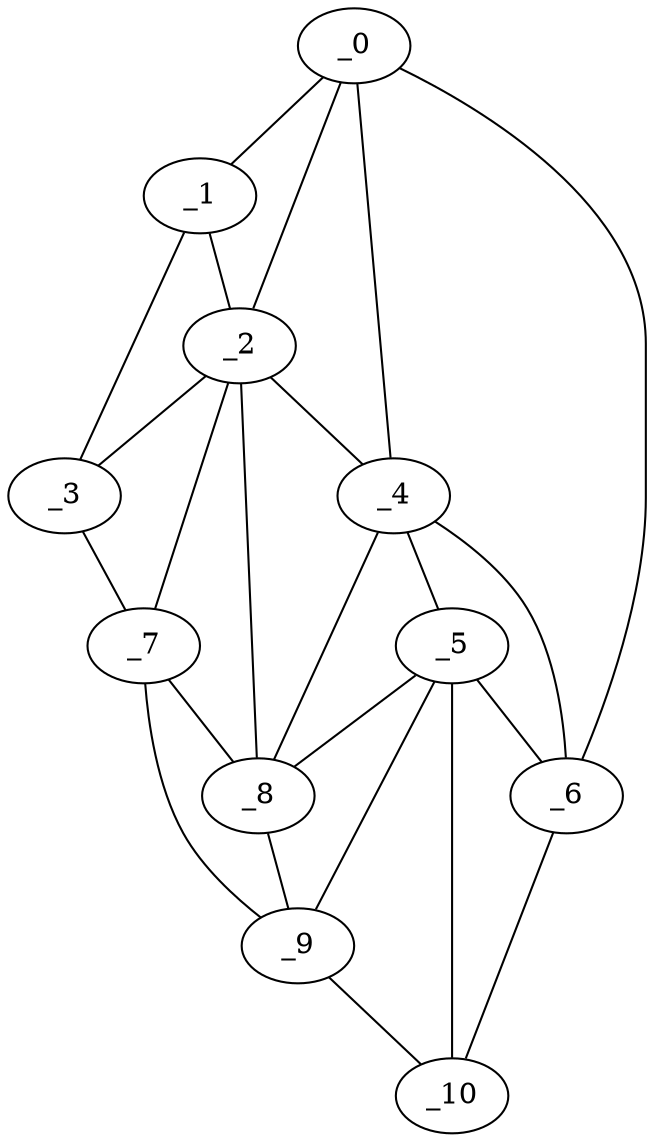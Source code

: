 graph "obj77__230.gxl" {
	_0	 [x=16,
		y=96];
	_1	 [x=17,
		y=55];
	_0 -- _1	 [valence=1];
	_2	 [x=54,
		y=47];
	_0 -- _2	 [valence=2];
	_4	 [x=73,
		y=79];
	_0 -- _4	 [valence=2];
	_6	 [x=80,
		y=125];
	_0 -- _6	 [valence=1];
	_1 -- _2	 [valence=2];
	_3	 [x=56,
		y=9];
	_1 -- _3	 [valence=1];
	_2 -- _3	 [valence=2];
	_2 -- _4	 [valence=1];
	_7	 [x=104,
		y=9];
	_2 -- _7	 [valence=2];
	_8	 [x=105,
		y=69];
	_2 -- _8	 [valence=1];
	_3 -- _7	 [valence=1];
	_5	 [x=79,
		y=84];
	_4 -- _5	 [valence=2];
	_4 -- _6	 [valence=2];
	_4 -- _8	 [valence=2];
	_5 -- _6	 [valence=2];
	_5 -- _8	 [valence=2];
	_9	 [x=113,
		y=72];
	_5 -- _9	 [valence=1];
	_10	 [x=113,
		y=114];
	_5 -- _10	 [valence=2];
	_6 -- _10	 [valence=1];
	_7 -- _8	 [valence=2];
	_7 -- _9	 [valence=1];
	_8 -- _9	 [valence=2];
	_9 -- _10	 [valence=1];
}
